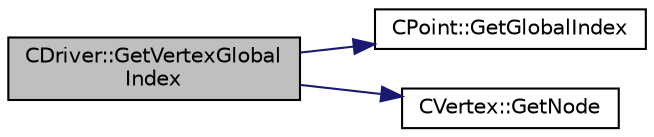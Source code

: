 digraph "CDriver::GetVertexGlobalIndex"
{
 // LATEX_PDF_SIZE
  edge [fontname="Helvetica",fontsize="10",labelfontname="Helvetica",labelfontsize="10"];
  node [fontname="Helvetica",fontsize="10",shape=record];
  rankdir="LR";
  Node1 [label="CDriver::GetVertexGlobal\lIndex",height=0.2,width=0.4,color="black", fillcolor="grey75", style="filled", fontcolor="black",tooltip="Get the global index of a vertex on a specified marker."];
  Node1 -> Node2 [color="midnightblue",fontsize="10",style="solid",fontname="Helvetica"];
  Node2 [label="CPoint::GetGlobalIndex",height=0.2,width=0.4,color="black", fillcolor="white", style="filled",URL="$classCPoint.html#a8a53865a92d645b1b74c4d817b4aae10",tooltip="Get the global index in a parallel computation."];
  Node1 -> Node3 [color="midnightblue",fontsize="10",style="solid",fontname="Helvetica"];
  Node3 [label="CVertex::GetNode",height=0.2,width=0.4,color="black", fillcolor="white", style="filled",URL="$classCVertex.html#ad568da06e7191358d3a09a1bee71cdb5",tooltip="Get the node of the vertex."];
}
